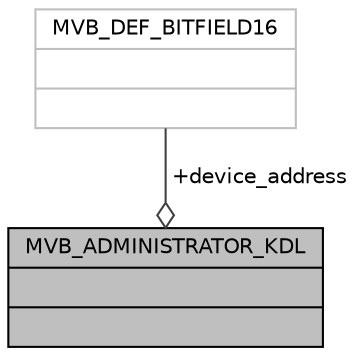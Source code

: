 digraph "MVB_ADMINISTRATOR_KDL"
{
  edge [fontname="Helvetica",fontsize="10",labelfontname="Helvetica",labelfontsize="10"];
  node [fontname="Helvetica",fontsize="10",shape=record];
  Node1 [label="{MVB_ADMINISTRATOR_KDL\n||}",height=0.2,width=0.4,color="black", fillcolor="grey75", style="filled" fontcolor="black"];
  Node2 -> Node1 [color="grey25",fontsize="10",style="solid",label=" +device_address" ,arrowhead="odiamond",fontname="Helvetica"];
  Node2 [label="{MVB_DEF_BITFIELD16\n||}",height=0.2,width=0.4,color="grey75", fillcolor="white", style="filled"];
}
